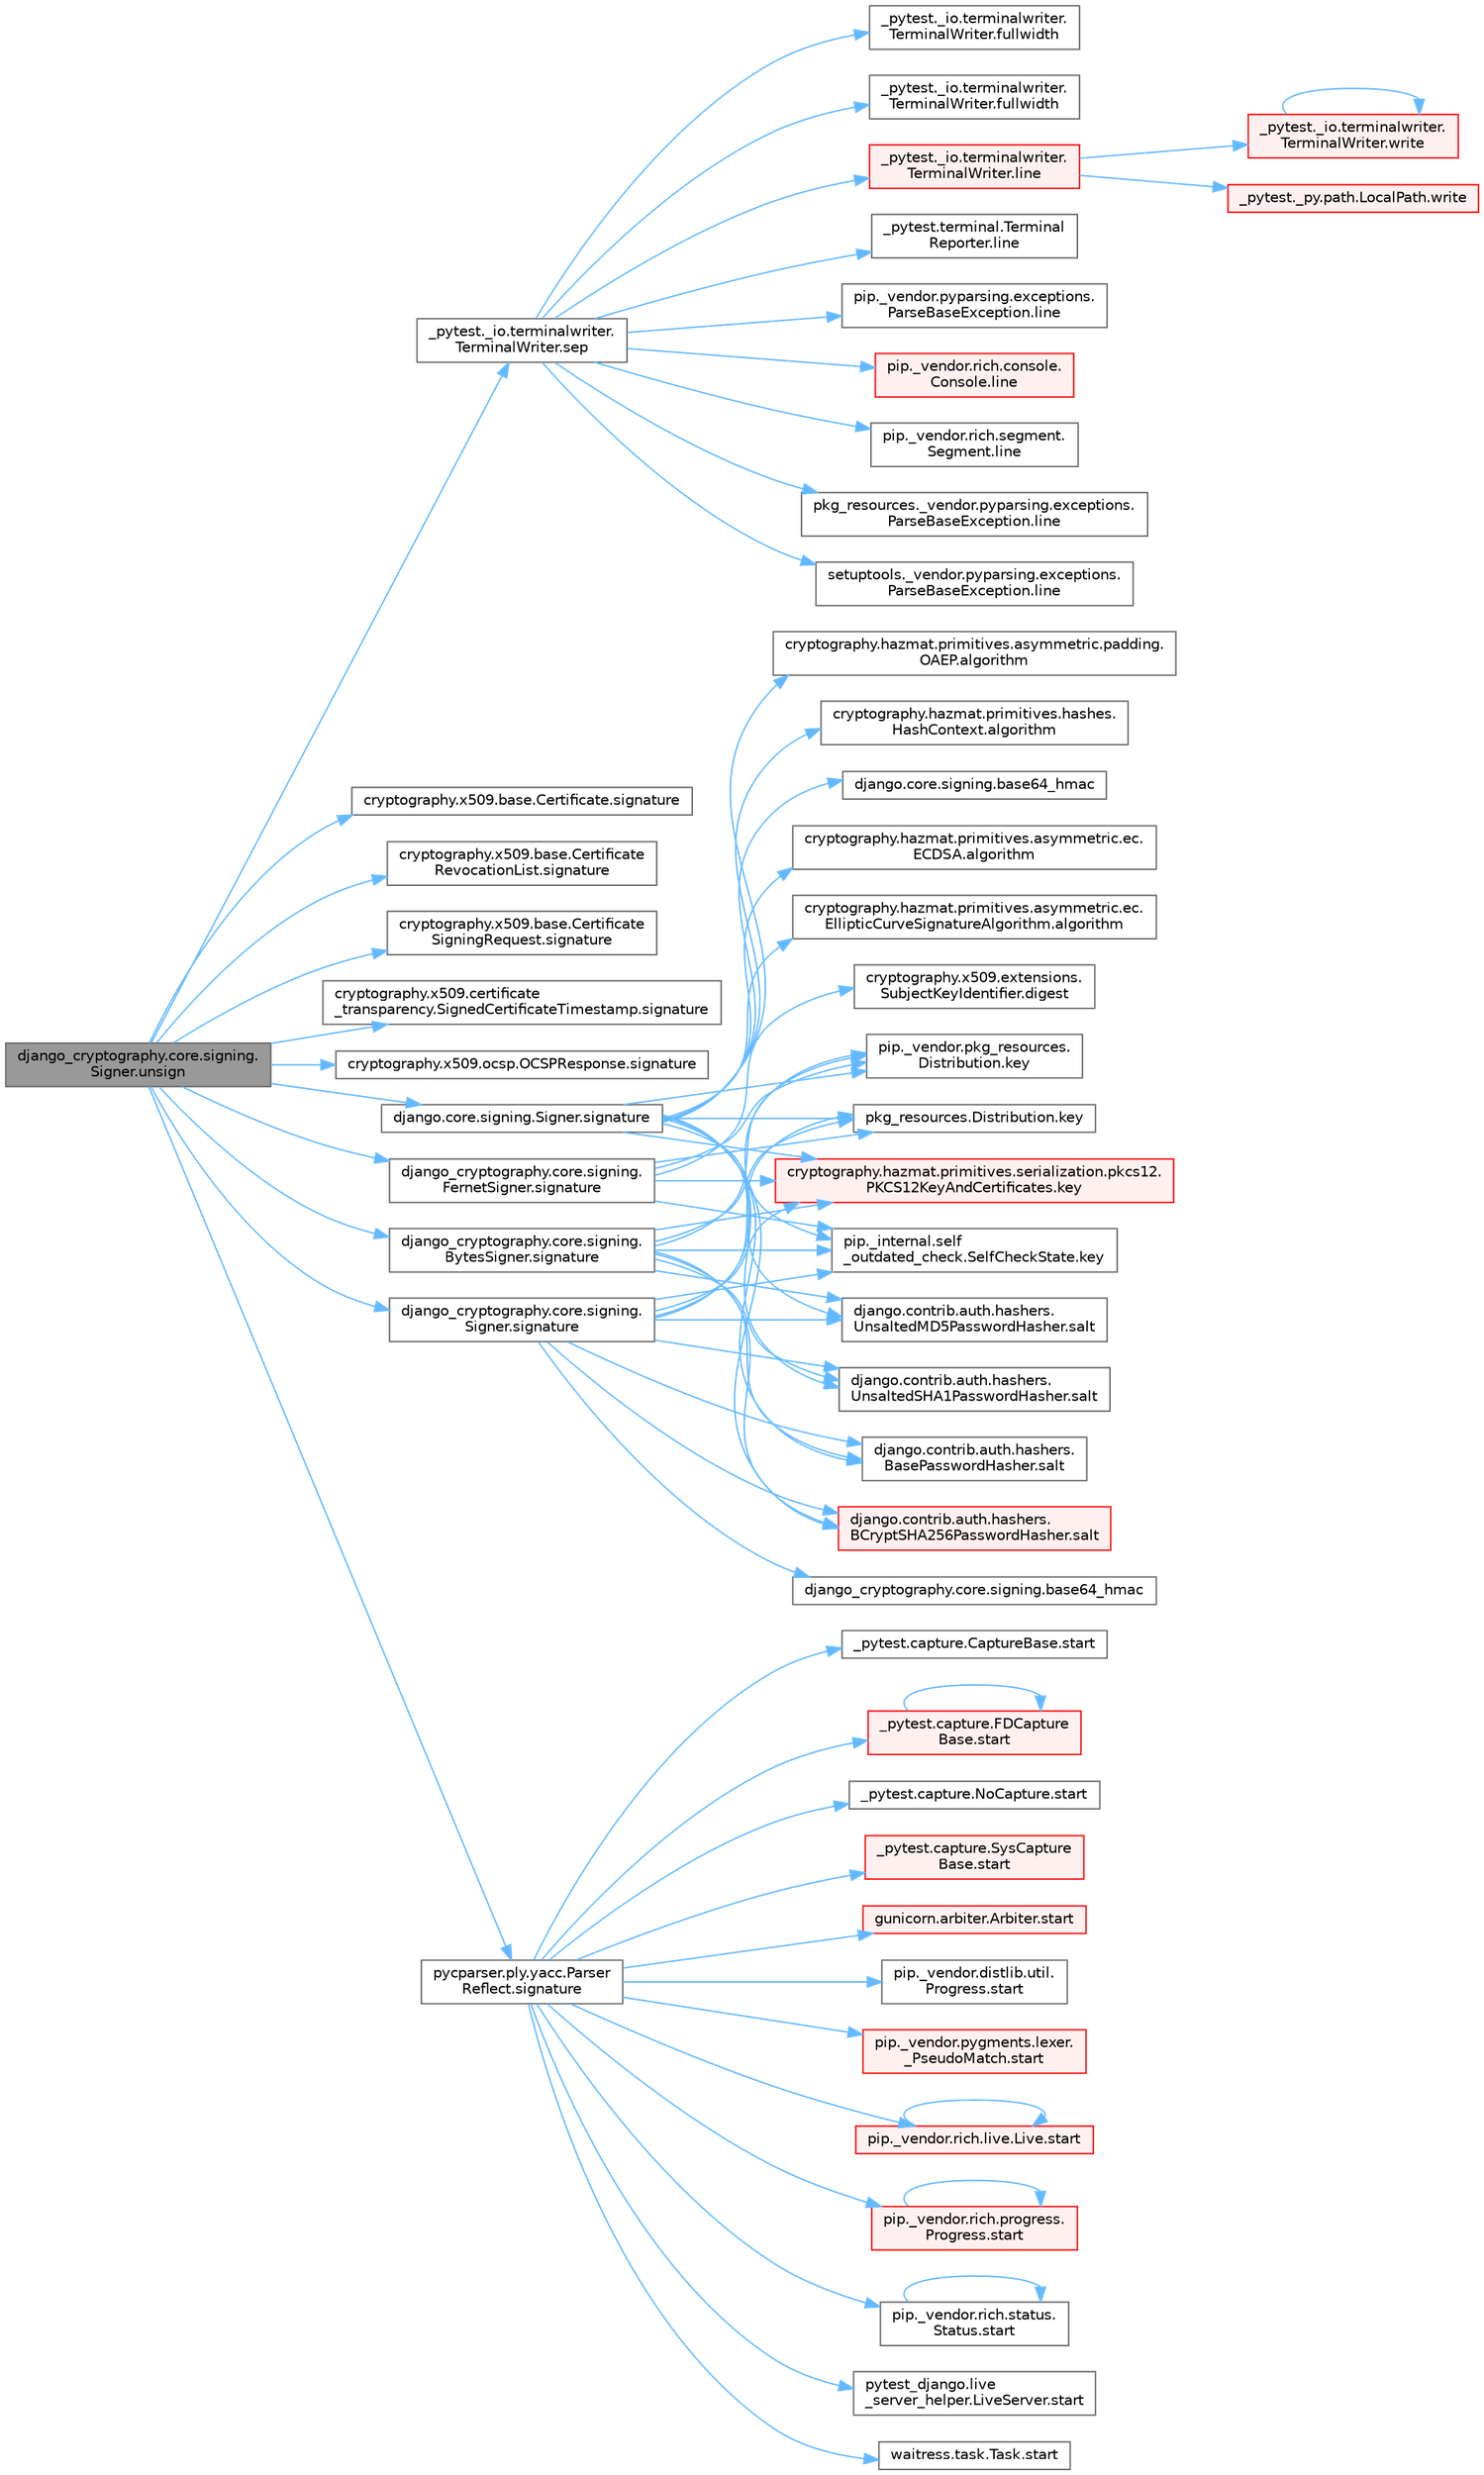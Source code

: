 digraph "django_cryptography.core.signing.Signer.unsign"
{
 // LATEX_PDF_SIZE
  bgcolor="transparent";
  edge [fontname=Helvetica,fontsize=10,labelfontname=Helvetica,labelfontsize=10];
  node [fontname=Helvetica,fontsize=10,shape=box,height=0.2,width=0.4];
  rankdir="LR";
  Node1 [id="Node000001",label="django_cryptography.core.signing.\lSigner.unsign",height=0.2,width=0.4,color="gray40", fillcolor="grey60", style="filled", fontcolor="black",tooltip=" "];
  Node1 -> Node2 [id="edge1_Node000001_Node000002",color="steelblue1",style="solid",tooltip=" "];
  Node2 [id="Node000002",label="_pytest._io.terminalwriter.\lTerminalWriter.sep",height=0.2,width=0.4,color="grey40", fillcolor="white", style="filled",URL="$class__pytest_1_1__io_1_1terminalwriter_1_1_terminal_writer.html#a9825789953e583960848896c7c201fb8",tooltip=" "];
  Node2 -> Node3 [id="edge2_Node000002_Node000003",color="steelblue1",style="solid",tooltip=" "];
  Node3 [id="Node000003",label="_pytest._io.terminalwriter.\lTerminalWriter.fullwidth",height=0.2,width=0.4,color="grey40", fillcolor="white", style="filled",URL="$class__pytest_1_1__io_1_1terminalwriter_1_1_terminal_writer.html#ae50311a0eabdbd82576186c911df75e1",tooltip=" "];
  Node2 -> Node4 [id="edge3_Node000002_Node000004",color="steelblue1",style="solid",tooltip=" "];
  Node4 [id="Node000004",label="_pytest._io.terminalwriter.\lTerminalWriter.fullwidth",height=0.2,width=0.4,color="grey40", fillcolor="white", style="filled",URL="$class__pytest_1_1__io_1_1terminalwriter_1_1_terminal_writer.html#af76e8737ba6755dc0b6ac47f6737fac9",tooltip=" "];
  Node2 -> Node5 [id="edge4_Node000002_Node000005",color="steelblue1",style="solid",tooltip=" "];
  Node5 [id="Node000005",label="_pytest._io.terminalwriter.\lTerminalWriter.line",height=0.2,width=0.4,color="red", fillcolor="#FFF0F0", style="filled",URL="$class__pytest_1_1__io_1_1terminalwriter_1_1_terminal_writer.html#a70c206b6c71b946771673c95d93d5d5a",tooltip=" "];
  Node5 -> Node6 [id="edge5_Node000005_Node000006",color="steelblue1",style="solid",tooltip=" "];
  Node6 [id="Node000006",label="_pytest._io.terminalwriter.\lTerminalWriter.write",height=0.2,width=0.4,color="red", fillcolor="#FFF0F0", style="filled",URL="$class__pytest_1_1__io_1_1terminalwriter_1_1_terminal_writer.html#ab011b237aec5bafbe3761ee6eceaa5b1",tooltip=" "];
  Node6 -> Node6 [id="edge6_Node000006_Node000006",color="steelblue1",style="solid",tooltip=" "];
  Node5 -> Node2376 [id="edge7_Node000005_Node002376",color="steelblue1",style="solid",tooltip=" "];
  Node2376 [id="Node002376",label="_pytest._py.path.LocalPath.write",height=0.2,width=0.4,color="red", fillcolor="#FFF0F0", style="filled",URL="$class__pytest_1_1__py_1_1path_1_1_local_path.html#a8f782fcf3e7b991a42259724f3d25de2",tooltip=" "];
  Node2 -> Node313 [id="edge8_Node000002_Node000313",color="steelblue1",style="solid",tooltip=" "];
  Node313 [id="Node000313",label="_pytest.terminal.Terminal\lReporter.line",height=0.2,width=0.4,color="grey40", fillcolor="white", style="filled",URL="$class__pytest_1_1terminal_1_1_terminal_reporter.html#a93c0c8ead6fc609ded513a82b16b30d6",tooltip=" "];
  Node2 -> Node314 [id="edge9_Node000002_Node000314",color="steelblue1",style="solid",tooltip=" "];
  Node314 [id="Node000314",label="pip._vendor.pyparsing.exceptions.\lParseBaseException.line",height=0.2,width=0.4,color="grey40", fillcolor="white", style="filled",URL="$classpip_1_1__vendor_1_1pyparsing_1_1exceptions_1_1_parse_base_exception.html#aa2329017443b8e4ac6f0415a61e18938",tooltip=" "];
  Node2 -> Node315 [id="edge10_Node000002_Node000315",color="steelblue1",style="solid",tooltip=" "];
  Node315 [id="Node000315",label="pip._vendor.rich.console.\lConsole.line",height=0.2,width=0.4,color="red", fillcolor="#FFF0F0", style="filled",URL="$classpip_1_1__vendor_1_1rich_1_1console_1_1_console.html#a41d951735692dcacd03f429df410629c",tooltip=" "];
  Node2 -> Node4434 [id="edge11_Node000002_Node004434",color="steelblue1",style="solid",tooltip=" "];
  Node4434 [id="Node004434",label="pip._vendor.rich.segment.\lSegment.line",height=0.2,width=0.4,color="grey40", fillcolor="white", style="filled",URL="$classpip_1_1__vendor_1_1rich_1_1segment_1_1_segment.html#a1d04079b7b56d7149c9f695a7005053c",tooltip=" "];
  Node2 -> Node4435 [id="edge12_Node000002_Node004435",color="steelblue1",style="solid",tooltip=" "];
  Node4435 [id="Node004435",label="pkg_resources._vendor.pyparsing.exceptions.\lParseBaseException.line",height=0.2,width=0.4,color="grey40", fillcolor="white", style="filled",URL="$classpkg__resources_1_1__vendor_1_1pyparsing_1_1exceptions_1_1_parse_base_exception.html#a0008de93649d601aee59f9355b7db231",tooltip=" "];
  Node2 -> Node4436 [id="edge13_Node000002_Node004436",color="steelblue1",style="solid",tooltip=" "];
  Node4436 [id="Node004436",label="setuptools._vendor.pyparsing.exceptions.\lParseBaseException.line",height=0.2,width=0.4,color="grey40", fillcolor="white", style="filled",URL="$classsetuptools_1_1__vendor_1_1pyparsing_1_1exceptions_1_1_parse_base_exception.html#ac4e957463d1b83df668df7d619160a90",tooltip=" "];
  Node1 -> Node4526 [id="edge14_Node000001_Node004526",color="steelblue1",style="solid",tooltip=" "];
  Node4526 [id="Node004526",label="cryptography.x509.base.Certificate.signature",height=0.2,width=0.4,color="grey40", fillcolor="white", style="filled",URL="$classcryptography_1_1x509_1_1base_1_1_certificate.html#abe382db1f1477ad37a320347462ba3cd",tooltip=" "];
  Node1 -> Node4527 [id="edge15_Node000001_Node004527",color="steelblue1",style="solid",tooltip=" "];
  Node4527 [id="Node004527",label="cryptography.x509.base.Certificate\lRevocationList.signature",height=0.2,width=0.4,color="grey40", fillcolor="white", style="filled",URL="$classcryptography_1_1x509_1_1base_1_1_certificate_revocation_list.html#ad0c23769cb190f5a11a1b229d62cb410",tooltip=" "];
  Node1 -> Node4528 [id="edge16_Node000001_Node004528",color="steelblue1",style="solid",tooltip=" "];
  Node4528 [id="Node004528",label="cryptography.x509.base.Certificate\lSigningRequest.signature",height=0.2,width=0.4,color="grey40", fillcolor="white", style="filled",URL="$classcryptography_1_1x509_1_1base_1_1_certificate_signing_request.html#a2029eee4c35ef65bded299f8b515a4e0",tooltip=" "];
  Node1 -> Node4529 [id="edge17_Node000001_Node004529",color="steelblue1",style="solid",tooltip=" "];
  Node4529 [id="Node004529",label="cryptography.x509.certificate\l_transparency.SignedCertificateTimestamp.signature",height=0.2,width=0.4,color="grey40", fillcolor="white", style="filled",URL="$classcryptography_1_1x509_1_1certificate__transparency_1_1_signed_certificate_timestamp.html#aa3a086336b0cdba91732d8531fae4a10",tooltip=" "];
  Node1 -> Node4530 [id="edge18_Node000001_Node004530",color="steelblue1",style="solid",tooltip=" "];
  Node4530 [id="Node004530",label="cryptography.x509.ocsp.OCSPResponse.signature",height=0.2,width=0.4,color="grey40", fillcolor="white", style="filled",URL="$classcryptography_1_1x509_1_1ocsp_1_1_o_c_s_p_response.html#abb37db8ca0b02091036d2dad9476fa5a",tooltip=" "];
  Node1 -> Node4531 [id="edge19_Node000001_Node004531",color="steelblue1",style="solid",tooltip=" "];
  Node4531 [id="Node004531",label="django.core.signing.Signer.signature",height=0.2,width=0.4,color="grey40", fillcolor="white", style="filled",URL="$classdjango_1_1core_1_1signing_1_1_signer.html#a7f07d25e055e1c12121ac821012efb46",tooltip=" "];
  Node4531 -> Node980 [id="edge20_Node004531_Node000980",color="steelblue1",style="solid",tooltip=" "];
  Node980 [id="Node000980",label="cryptography.hazmat.primitives.asymmetric.ec.\lECDSA.algorithm",height=0.2,width=0.4,color="grey40", fillcolor="white", style="filled",URL="$classcryptography_1_1hazmat_1_1primitives_1_1asymmetric_1_1ec_1_1_e_c_d_s_a.html#af8b2ad5654a22d6881ca280f065703ab",tooltip=" "];
  Node4531 -> Node981 [id="edge21_Node004531_Node000981",color="steelblue1",style="solid",tooltip=" "];
  Node981 [id="Node000981",label="cryptography.hazmat.primitives.asymmetric.ec.\lEllipticCurveSignatureAlgorithm.algorithm",height=0.2,width=0.4,color="grey40", fillcolor="white", style="filled",URL="$classcryptography_1_1hazmat_1_1primitives_1_1asymmetric_1_1ec_1_1_elliptic_curve_signature_algorithm.html#ac96045f23c0e56192e7e9e071d3ed60a",tooltip=" "];
  Node4531 -> Node982 [id="edge22_Node004531_Node000982",color="steelblue1",style="solid",tooltip=" "];
  Node982 [id="Node000982",label="cryptography.hazmat.primitives.asymmetric.padding.\lOAEP.algorithm",height=0.2,width=0.4,color="grey40", fillcolor="white", style="filled",URL="$classcryptography_1_1hazmat_1_1primitives_1_1asymmetric_1_1padding_1_1_o_a_e_p.html#ad6f452615df34bef1b5a039c8fb5e11e",tooltip=" "];
  Node4531 -> Node983 [id="edge23_Node004531_Node000983",color="steelblue1",style="solid",tooltip=" "];
  Node983 [id="Node000983",label="cryptography.hazmat.primitives.hashes.\lHashContext.algorithm",height=0.2,width=0.4,color="grey40", fillcolor="white", style="filled",URL="$classcryptography_1_1hazmat_1_1primitives_1_1hashes_1_1_hash_context.html#af82b9ea0836393b48314ae5c78191c66",tooltip=" "];
  Node4531 -> Node4532 [id="edge24_Node004531_Node004532",color="steelblue1",style="solid",tooltip=" "];
  Node4532 [id="Node004532",label="django.core.signing.base64_hmac",height=0.2,width=0.4,color="grey40", fillcolor="white", style="filled",URL="$namespacedjango_1_1core_1_1signing.html#ae2baef9a89fd334f29f78213187c2da7",tooltip=" "];
  Node4531 -> Node1638 [id="edge25_Node004531_Node001638",color="steelblue1",style="solid",tooltip=" "];
  Node1638 [id="Node001638",label="cryptography.hazmat.primitives.serialization.pkcs12.\lPKCS12KeyAndCertificates.key",height=0.2,width=0.4,color="red", fillcolor="#FFF0F0", style="filled",URL="$classcryptography_1_1hazmat_1_1primitives_1_1serialization_1_1pkcs12_1_1_p_k_c_s12_key_and_certificates.html#a68c96f0159db00a916d17639b9971216",tooltip=" "];
  Node4531 -> Node1639 [id="edge26_Node004531_Node001639",color="steelblue1",style="solid",tooltip=" "];
  Node1639 [id="Node001639",label="pip._internal.self\l_outdated_check.SelfCheckState.key",height=0.2,width=0.4,color="grey40", fillcolor="white", style="filled",URL="$classpip_1_1__internal_1_1self__outdated__check_1_1_self_check_state.html#aa0b308aa8fb5e715fe0f904b41d19e5b",tooltip=" "];
  Node4531 -> Node1640 [id="edge27_Node004531_Node001640",color="steelblue1",style="solid",tooltip=" "];
  Node1640 [id="Node001640",label="pip._vendor.pkg_resources.\lDistribution.key",height=0.2,width=0.4,color="grey40", fillcolor="white", style="filled",URL="$classpip_1_1__vendor_1_1pkg__resources_1_1_distribution.html#a9e24924b9eaf20e2250120469bea67ee",tooltip=" "];
  Node4531 -> Node1641 [id="edge28_Node004531_Node001641",color="steelblue1",style="solid",tooltip=" "];
  Node1641 [id="Node001641",label="pkg_resources.Distribution.key",height=0.2,width=0.4,color="grey40", fillcolor="white", style="filled",URL="$classpkg__resources_1_1_distribution.html#a221743d4b30a8c53cd7fe9feeb12366a",tooltip=" "];
  Node4531 -> Node4533 [id="edge29_Node004531_Node004533",color="steelblue1",style="solid",tooltip=" "];
  Node4533 [id="Node004533",label="django.contrib.auth.hashers.\lBasePasswordHasher.salt",height=0.2,width=0.4,color="grey40", fillcolor="white", style="filled",URL="$classdjango_1_1contrib_1_1auth_1_1hashers_1_1_base_password_hasher.html#a384b33ba4e26a793993f9f7b4e12c09c",tooltip=" "];
  Node4531 -> Node4534 [id="edge30_Node004531_Node004534",color="steelblue1",style="solid",tooltip=" "];
  Node4534 [id="Node004534",label="django.contrib.auth.hashers.\lBCryptSHA256PasswordHasher.salt",height=0.2,width=0.4,color="red", fillcolor="#FFF0F0", style="filled",URL="$classdjango_1_1contrib_1_1auth_1_1hashers_1_1_b_crypt_s_h_a256_password_hasher.html#a8bf9448c637933b786cf0fd4dfa3b346",tooltip=" "];
  Node4531 -> Node4535 [id="edge31_Node004531_Node004535",color="steelblue1",style="solid",tooltip=" "];
  Node4535 [id="Node004535",label="django.contrib.auth.hashers.\lUnsaltedMD5PasswordHasher.salt",height=0.2,width=0.4,color="grey40", fillcolor="white", style="filled",URL="$classdjango_1_1contrib_1_1auth_1_1hashers_1_1_unsalted_m_d5_password_hasher.html#a55ec2ff3aa556a85961548c66bc9650a",tooltip=" "];
  Node4531 -> Node4536 [id="edge32_Node004531_Node004536",color="steelblue1",style="solid",tooltip=" "];
  Node4536 [id="Node004536",label="django.contrib.auth.hashers.\lUnsaltedSHA1PasswordHasher.salt",height=0.2,width=0.4,color="grey40", fillcolor="white", style="filled",URL="$classdjango_1_1contrib_1_1auth_1_1hashers_1_1_unsalted_s_h_a1_password_hasher.html#a3963b9e4bd48e30c9d7dca880da4e1fc",tooltip=" "];
  Node1 -> Node4537 [id="edge33_Node000001_Node004537",color="steelblue1",style="solid",tooltip=" "];
  Node4537 [id="Node004537",label="django_cryptography.core.signing.\lBytesSigner.signature",height=0.2,width=0.4,color="grey40", fillcolor="white", style="filled",URL="$classdjango__cryptography_1_1core_1_1signing_1_1_bytes_signer.html#a90cc9a96f9ef73301790d9762e653f19",tooltip=" "];
  Node4537 -> Node1638 [id="edge34_Node004537_Node001638",color="steelblue1",style="solid",tooltip=" "];
  Node4537 -> Node1639 [id="edge35_Node004537_Node001639",color="steelblue1",style="solid",tooltip=" "];
  Node4537 -> Node1640 [id="edge36_Node004537_Node001640",color="steelblue1",style="solid",tooltip=" "];
  Node4537 -> Node1641 [id="edge37_Node004537_Node001641",color="steelblue1",style="solid",tooltip=" "];
  Node4537 -> Node4533 [id="edge38_Node004537_Node004533",color="steelblue1",style="solid",tooltip=" "];
  Node4537 -> Node4534 [id="edge39_Node004537_Node004534",color="steelblue1",style="solid",tooltip=" "];
  Node4537 -> Node4535 [id="edge40_Node004537_Node004535",color="steelblue1",style="solid",tooltip=" "];
  Node4537 -> Node4536 [id="edge41_Node004537_Node004536",color="steelblue1",style="solid",tooltip=" "];
  Node1 -> Node4538 [id="edge42_Node000001_Node004538",color="steelblue1",style="solid",tooltip=" "];
  Node4538 [id="Node004538",label="django_cryptography.core.signing.\lFernetSigner.signature",height=0.2,width=0.4,color="grey40", fillcolor="white", style="filled",URL="$classdjango__cryptography_1_1core_1_1signing_1_1_fernet_signer.html#a0912526a3736344cb70cb986f6ed9ae7",tooltip=" "];
  Node4538 -> Node988 [id="edge43_Node004538_Node000988",color="steelblue1",style="solid",tooltip=" "];
  Node988 [id="Node000988",label="cryptography.x509.extensions.\lSubjectKeyIdentifier.digest",height=0.2,width=0.4,color="grey40", fillcolor="white", style="filled",URL="$classcryptography_1_1x509_1_1extensions_1_1_subject_key_identifier.html#a7bc3b4e8d5360d83165d8c309c57f98d",tooltip=" "];
  Node4538 -> Node1638 [id="edge44_Node004538_Node001638",color="steelblue1",style="solid",tooltip=" "];
  Node4538 -> Node1639 [id="edge45_Node004538_Node001639",color="steelblue1",style="solid",tooltip=" "];
  Node4538 -> Node1640 [id="edge46_Node004538_Node001640",color="steelblue1",style="solid",tooltip=" "];
  Node4538 -> Node1641 [id="edge47_Node004538_Node001641",color="steelblue1",style="solid",tooltip=" "];
  Node1 -> Node4539 [id="edge48_Node000001_Node004539",color="steelblue1",style="solid",tooltip=" "];
  Node4539 [id="Node004539",label="django_cryptography.core.signing.\lSigner.signature",height=0.2,width=0.4,color="grey40", fillcolor="white", style="filled",URL="$classdjango__cryptography_1_1core_1_1signing_1_1_signer.html#ad71de574e6dffcf1fab21a8ecac7c516",tooltip=" "];
  Node4539 -> Node4540 [id="edge49_Node004539_Node004540",color="steelblue1",style="solid",tooltip=" "];
  Node4540 [id="Node004540",label="django_cryptography.core.signing.base64_hmac",height=0.2,width=0.4,color="grey40", fillcolor="white", style="filled",URL="$namespacedjango__cryptography_1_1core_1_1signing.html#ae98a96093c40965aaba90c1fe121efb2",tooltip=" "];
  Node4539 -> Node1638 [id="edge50_Node004539_Node001638",color="steelblue1",style="solid",tooltip=" "];
  Node4539 -> Node1639 [id="edge51_Node004539_Node001639",color="steelblue1",style="solid",tooltip=" "];
  Node4539 -> Node1640 [id="edge52_Node004539_Node001640",color="steelblue1",style="solid",tooltip=" "];
  Node4539 -> Node1641 [id="edge53_Node004539_Node001641",color="steelblue1",style="solid",tooltip=" "];
  Node4539 -> Node4533 [id="edge54_Node004539_Node004533",color="steelblue1",style="solid",tooltip=" "];
  Node4539 -> Node4534 [id="edge55_Node004539_Node004534",color="steelblue1",style="solid",tooltip=" "];
  Node4539 -> Node4535 [id="edge56_Node004539_Node004535",color="steelblue1",style="solid",tooltip=" "];
  Node4539 -> Node4536 [id="edge57_Node004539_Node004536",color="steelblue1",style="solid",tooltip=" "];
  Node1 -> Node4541 [id="edge58_Node000001_Node004541",color="steelblue1",style="solid",tooltip=" "];
  Node4541 [id="Node004541",label="pycparser.ply.yacc.Parser\lReflect.signature",height=0.2,width=0.4,color="grey40", fillcolor="white", style="filled",URL="$classpycparser_1_1ply_1_1yacc_1_1_parser_reflect.html#a525f61d23491eeae554ac65afedd0a5b",tooltip=" "];
  Node4541 -> Node1313 [id="edge59_Node004541_Node001313",color="steelblue1",style="solid",tooltip=" "];
  Node1313 [id="Node001313",label="_pytest.capture.CaptureBase.start",height=0.2,width=0.4,color="grey40", fillcolor="white", style="filled",URL="$class__pytest_1_1capture_1_1_capture_base.html#aa950255d21f396239be8f4f8ce14e8c9",tooltip=" "];
  Node4541 -> Node1314 [id="edge60_Node004541_Node001314",color="steelblue1",style="solid",tooltip=" "];
  Node1314 [id="Node001314",label="_pytest.capture.FDCapture\lBase.start",height=0.2,width=0.4,color="red", fillcolor="#FFF0F0", style="filled",URL="$class__pytest_1_1capture_1_1_f_d_capture_base.html#a2222a82f00c20f3946eaa6d6830b2acb",tooltip=" "];
  Node1314 -> Node1314 [id="edge61_Node001314_Node001314",color="steelblue1",style="solid",tooltip=" "];
  Node4541 -> Node1315 [id="edge62_Node004541_Node001315",color="steelblue1",style="solid",tooltip=" "];
  Node1315 [id="Node001315",label="_pytest.capture.NoCapture.start",height=0.2,width=0.4,color="grey40", fillcolor="white", style="filled",URL="$class__pytest_1_1capture_1_1_no_capture.html#a4bf9401cf575894cabf249a3d0d358e1",tooltip=" "];
  Node4541 -> Node1316 [id="edge63_Node004541_Node001316",color="steelblue1",style="solid",tooltip=" "];
  Node1316 [id="Node001316",label="_pytest.capture.SysCapture\lBase.start",height=0.2,width=0.4,color="red", fillcolor="#FFF0F0", style="filled",URL="$class__pytest_1_1capture_1_1_sys_capture_base.html#a6b073e20650b42405958221a49a44f1b",tooltip=" "];
  Node4541 -> Node1317 [id="edge64_Node004541_Node001317",color="steelblue1",style="solid",tooltip=" "];
  Node1317 [id="Node001317",label="gunicorn.arbiter.Arbiter.start",height=0.2,width=0.4,color="red", fillcolor="#FFF0F0", style="filled",URL="$classgunicorn_1_1arbiter_1_1_arbiter.html#a9abc475f491622dde84515bdde802f2e",tooltip=" "];
  Node4541 -> Node4253 [id="edge65_Node004541_Node004253",color="steelblue1",style="solid",tooltip=" "];
  Node4253 [id="Node004253",label="pip._vendor.distlib.util.\lProgress.start",height=0.2,width=0.4,color="grey40", fillcolor="white", style="filled",URL="$classpip_1_1__vendor_1_1distlib_1_1util_1_1_progress.html#ac37fb847f1e87d43ede785ef076f64c4",tooltip=" "];
  Node4541 -> Node4254 [id="edge66_Node004541_Node004254",color="steelblue1",style="solid",tooltip=" "];
  Node4254 [id="Node004254",label="pip._vendor.pygments.lexer.\l_PseudoMatch.start",height=0.2,width=0.4,color="red", fillcolor="#FFF0F0", style="filled",URL="$classpip_1_1__vendor_1_1pygments_1_1lexer_1_1___pseudo_match.html#a0dab1b29c0e2ed959d3494125b5a1bdc",tooltip=" "];
  Node4541 -> Node4255 [id="edge67_Node004541_Node004255",color="steelblue1",style="solid",tooltip=" "];
  Node4255 [id="Node004255",label="pip._vendor.rich.live.Live.start",height=0.2,width=0.4,color="red", fillcolor="#FFF0F0", style="filled",URL="$classpip_1_1__vendor_1_1rich_1_1live_1_1_live.html#a7216ec35a1494a83ed749407ef4e0c40",tooltip=" "];
  Node4255 -> Node4255 [id="edge68_Node004255_Node004255",color="steelblue1",style="solid",tooltip=" "];
  Node4541 -> Node4257 [id="edge69_Node004541_Node004257",color="steelblue1",style="solid",tooltip=" "];
  Node4257 [id="Node004257",label="pip._vendor.rich.progress.\lProgress.start",height=0.2,width=0.4,color="red", fillcolor="#FFF0F0", style="filled",URL="$classpip_1_1__vendor_1_1rich_1_1progress_1_1_progress.html#ad90c9b221cd715a310f6421a8fbe9f91",tooltip=" "];
  Node4257 -> Node4257 [id="edge70_Node004257_Node004257",color="steelblue1",style="solid",tooltip=" "];
  Node4541 -> Node4258 [id="edge71_Node004541_Node004258",color="steelblue1",style="solid",tooltip=" "];
  Node4258 [id="Node004258",label="pip._vendor.rich.status.\lStatus.start",height=0.2,width=0.4,color="grey40", fillcolor="white", style="filled",URL="$classpip_1_1__vendor_1_1rich_1_1status_1_1_status.html#a154230e1d72001e5b9423fe730477b50",tooltip=" "];
  Node4258 -> Node4258 [id="edge72_Node004258_Node004258",color="steelblue1",style="solid",tooltip=" "];
  Node4541 -> Node4259 [id="edge73_Node004541_Node004259",color="steelblue1",style="solid",tooltip=" "];
  Node4259 [id="Node004259",label="pytest_django.live\l_server_helper.LiveServer.start",height=0.2,width=0.4,color="grey40", fillcolor="white", style="filled",URL="$classpytest__django_1_1live__server__helper_1_1_live_server.html#ae32345838ccb36ae81fa401897eff92e",tooltip=" "];
  Node4541 -> Node4260 [id="edge74_Node004541_Node004260",color="steelblue1",style="solid",tooltip=" "];
  Node4260 [id="Node004260",label="waitress.task.Task.start",height=0.2,width=0.4,color="grey40", fillcolor="white", style="filled",URL="$classwaitress_1_1task_1_1_task.html#a956f0158d2b92d49063e889441143f99",tooltip=" "];
}
